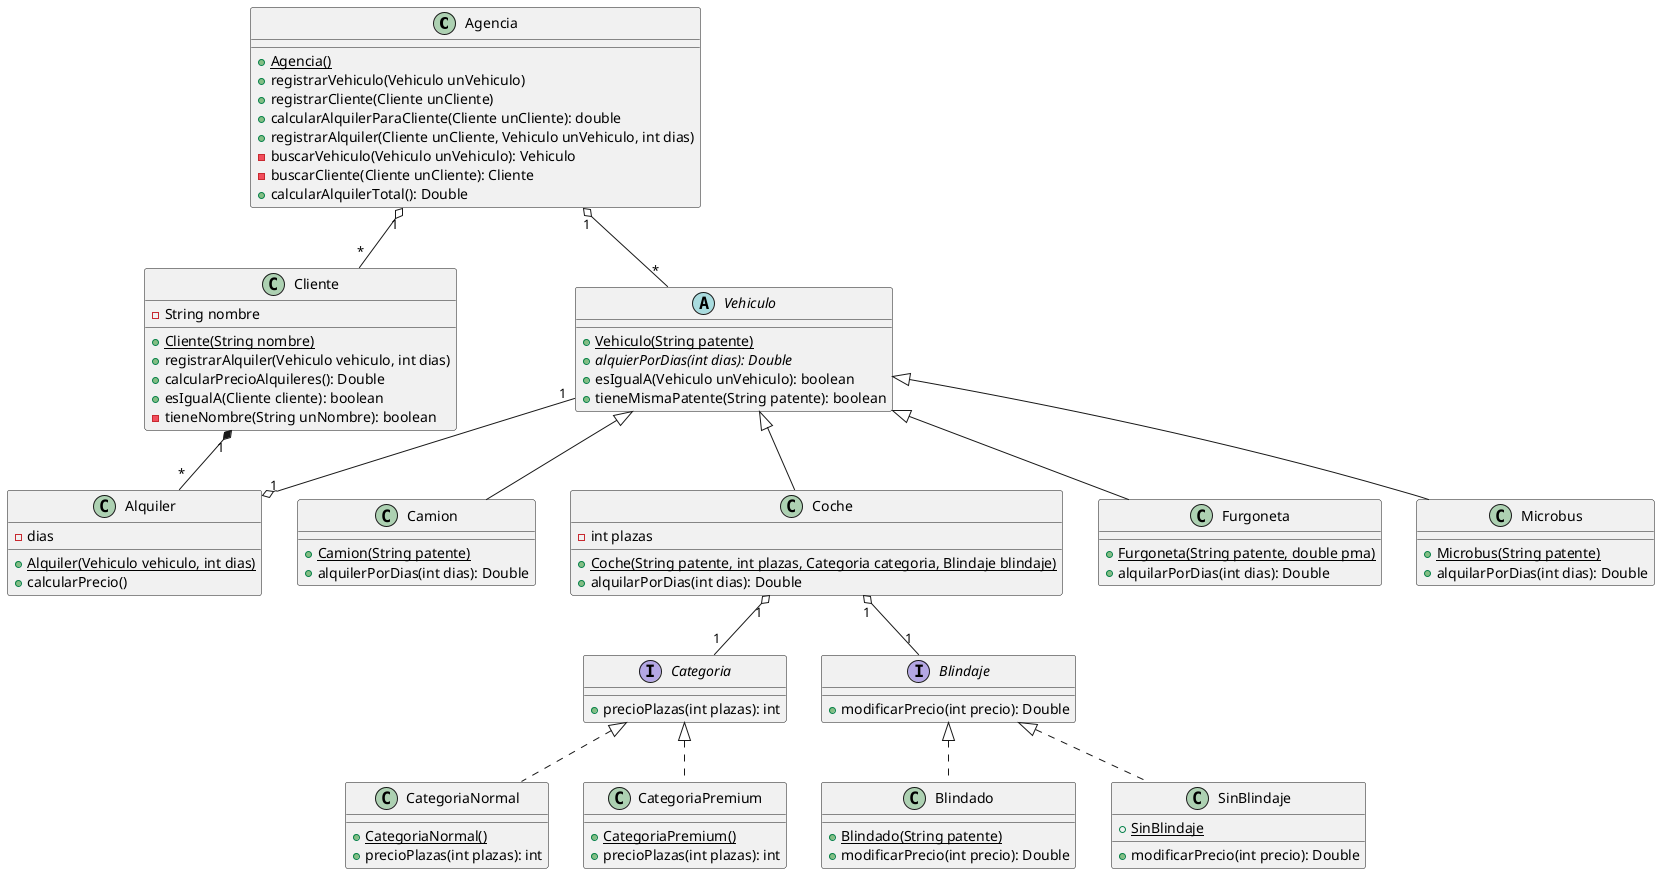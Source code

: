 @startuml
class Agencia {
{static}+Agencia()
+registrarVehiculo(Vehiculo unVehiculo)
+registrarCliente(Cliente unCliente)
+calcularAlquilerParaCliente(Cliente unCliente): double
+registrarAlquiler(Cliente unCliente, Vehiculo unVehiculo, int dias)
-buscarVehiculo(Vehiculo unVehiculo): Vehiculo
-buscarCliente(Cliente unCliente): Cliente
+calcularAlquilerTotal(): Double
}


class Alquiler {
{static}+Alquiler(Vehiculo vehiculo, int dias)
-dias
+calcularPrecio()
}

class Blindado { 
{static}+Blindado(String patente)
+modificarPrecio(int precio): Double
}
interface Blindaje {
+modificarPrecio(int precio): Double 
}

class Camion {
{static}+Camion(String patente)
+alquilerPorDias(int dias): Double
}

interface Categoria {
+precioPlazas(int plazas): int
}
class CategoriaNormal {
+{static}CategoriaNormal()
+precioPlazas(int plazas): int
}
class CategoriaPremium{
+{static}CategoriaPremium()
+precioPlazas(int plazas): int
}
class Cliente {
-String nombre
{static}+Cliente(String nombre)
+registrarAlquiler(Vehiculo vehiculo, int dias)
+calcularPrecioAlquileres(): Double
+esIgualA(Cliente cliente): boolean
-tieneNombre(String unNombre): boolean
}




class Coche {
-int plazas
+{static}Coche(String patente, int plazas, Categoria categoria, Blindaje blindaje)
+alquilarPorDias(int dias): Double
}
class Furgoneta{
+{static}Furgoneta(String patente, double pma)
+alquilarPorDias(int dias): Double
}
class Microbus {
+{static}Microbus(String patente)
+alquilarPorDias(int dias): Double
}

class SinBlindaje{
+{static}SinBlindaje
+modificarPrecio(int precio): Double 
}
abstract Vehiculo {
+{static}Vehiculo(String patente)
+{abstract}alquierPorDias(int dias): Double
+esIgualA(Vehiculo unVehiculo): boolean
+tieneMismaPatente(String patente): boolean
}



Agencia "1" o-- "*" Vehiculo
Agencia "1" o-- "*" Cliente

Alquiler "1" o-left--- "1" Vehiculo

Blindado .up.|> Blindaje
SinBlindaje .up.|> Blindaje


CategoriaNormal .up.|> Categoria
CategoriaPremium .up.|> Categoria

Cliente "1" *-- "*" Alquiler

Coche -up-|> Vehiculo
Furgoneta -up-|> Vehiculo
Microbus -up-|> Vehiculo
Camion -up-|> Vehiculo

Coche "1" o-- "1" Categoria
Coche "1" o-- "1" Blindaje
@enduml
